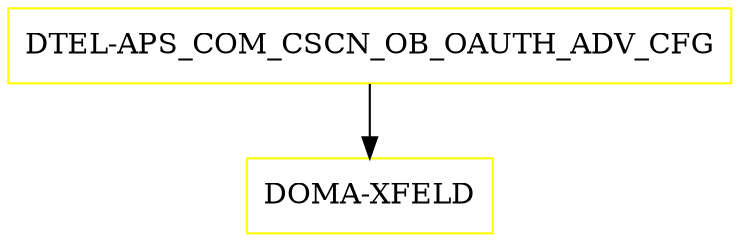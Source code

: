 digraph G {
  "DTEL-APS_COM_CSCN_OB_OAUTH_ADV_CFG" [shape=box,color=yellow];
  "DOMA-XFELD" [shape=box,color=yellow,URL="./DOMA_XFELD.html"];
  "DTEL-APS_COM_CSCN_OB_OAUTH_ADV_CFG" -> "DOMA-XFELD";
}
